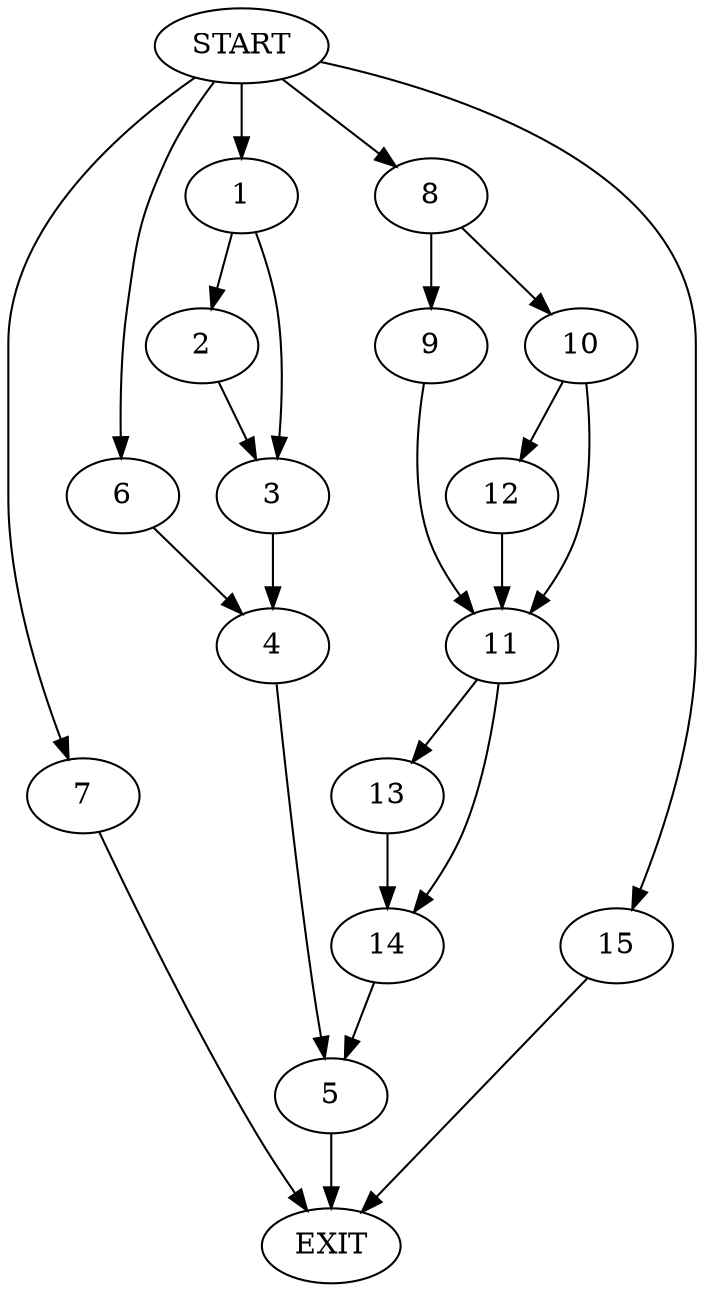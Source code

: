digraph {
0 [label="START"]
16 [label="EXIT"]
0 -> 1
1 -> 2
1 -> 3
2 -> 3
3 -> 4
4 -> 5
0 -> 6
6 -> 4
5 -> 16
0 -> 7
7 -> 16
0 -> 8
8 -> 9
8 -> 10
10 -> 11
10 -> 12
9 -> 11
11 -> 13
11 -> 14
12 -> 11
13 -> 14
14 -> 5
0 -> 15
15 -> 16
}
